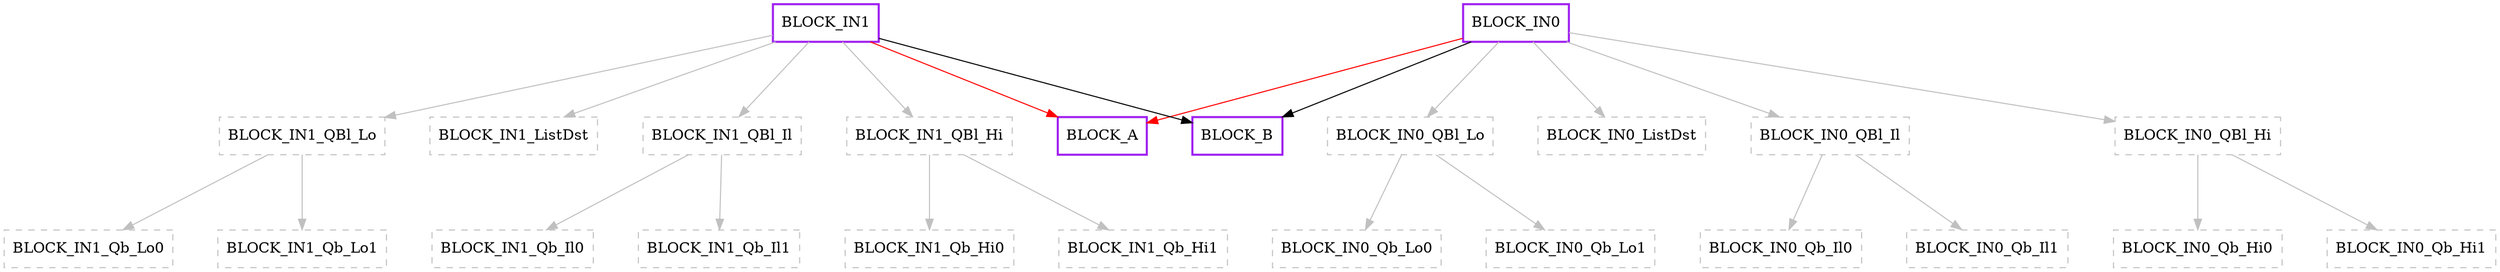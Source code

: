 digraph G {
graph [root="Demo",rankdir   = TB, nodesep           = 0.6, mindist     = 1.0, ranksep = 1.0, overlap = false]
node [style     = "filled", fillcolor = "white", color = "black"]
BLOCK_A[pos="-72,0" cpu="0", flags="0x0000a007", type="block", tperiod="100000000", pattern="A", patentry="true", patexit="true", beamproc="undefined", bpentry="false", bpexit="false", qlo="false", qhi="false", qil="false", shape     = "rectangle", fillcolor = "white", penwidth=2, color = "darkorange3", penwidth=2, color = "purple"];
BLOCK_B[pos="72,0" cpu="0", flags="0x0000a007", type="block", tperiod="100000000", pattern="B", patentry="true", patexit="true", beamproc="undefined", bpentry="false", bpexit="false", qlo="false", qhi="false", qil="false", shape     = "rectangle", fillcolor = "white", penwidth=2, color = "darkorange3", penwidth=2, color = "purple"];
BLOCK_IN0[pos="0,144" cpu="0", flags="0x0070a007", type="block", tperiod="100000000", pattern="IN0", patentry="true", patexit="true", beamproc="undefined", bpentry="false", bpexit="false", qlo="true", qhi="true", qil="true", shape     = "rectangle", fillcolor = "white", penwidth=2, color = "darkorange3", penwidth=2, color = "purple"];
BLOCK_IN1[pos="0,-144" cpu="0", flags="0x0070a007", type="block", tperiod="100000000", pattern="IN1", patentry="true", patexit="true", beamproc="undefined", bpentry="false", bpexit="false", qlo="true", qhi="true", qil="true", shape     = "rectangle", fillcolor = "white", penwidth=2, color = "darkorange3", penwidth=2, color = "purple"];
BLOCK_IN0_QBl_Il[pos="-144,288" cpu="0", flags="0x00000009", type="qinfo", shape     = "rectangle", color  = "gray", style  = "dashed"];
BLOCK_IN0_Qb_Il0[pos="-288,360" cpu="0", flags="0x0000000a", type="qbuf", shape     = "rectangle", color  = "gray", style  = "dashed"];
BLOCK_IN0_Qb_Il1[pos="-144,360" cpu="0", flags="0x0000000a", type="qbuf", shape     = "rectangle", color  = "gray", style  = "dashed"];
BLOCK_IN0_QBl_Hi[pos="144,288" cpu="0", flags="0x00000009", type="qinfo", shape     = "rectangle", color  = "gray", style  = "dashed"];
BLOCK_IN0_Qb_Hi0[pos="144,360" cpu="0", flags="0x0000000a", type="qbuf", shape     = "rectangle", color  = "gray", style  = "dashed"];
BLOCK_IN0_Qb_Hi1[pos="288,360" cpu="0", flags="0x0000000a", type="qbuf", shape     = "rectangle", color  = "gray", style  = "dashed"];
BLOCK_IN0_QBl_Lo[pos="144,504" cpu="0", flags="0x00000009", type="qinfo", shape     = "rectangle", color  = "gray", style  = "dashed"];
BLOCK_IN0_Qb_Lo0[pos="144,576" cpu="0", flags="0x0000000a", type="qbuf", shape     = "rectangle", color  = "gray", style  = "dashed"];
BLOCK_IN0_Qb_Lo1[pos="288,576" cpu="0", flags="0x0000000a", type="qbuf", shape     = "rectangle", color  = "gray", style  = "dashed"];
BLOCK_IN0_ListDst[pos="-144,504" cpu="0", flags="0x0000000c", type="listdst", shape     = "rectangle", color  = "gray", style  = "dashed"];
BLOCK_IN1_QBl_Il[pos="-144,-288" cpu="0", flags="0x00000009", type="qinfo", shape     = "rectangle", color  = "gray", style  = "dashed"];
BLOCK_IN1_Qb_Il0[pos="-288,-360" cpu="0", flags="0x0000000a", type="qbuf", shape     = "rectangle", color  = "gray", style  = "dashed"];
BLOCK_IN1_Qb_Il1[pos="-144,-360" cpu="0", flags="0x0000000a", type="qbuf", shape     = "rectangle", color  = "gray", style  = "dashed"];
BLOCK_IN1_QBl_Hi[pos="144,-288" cpu="0", flags="0x00000009", type="qinfo", shape     = "rectangle", color  = "gray", style  = "dashed"];
BLOCK_IN1_Qb_Hi0[pos="144,-360" cpu="0", flags="0x0000000a", type="qbuf", shape     = "rectangle", color  = "gray", style  = "dashed"];
BLOCK_IN1_Qb_Hi1[pos="288,-360" cpu="0", flags="0x0000000a", type="qbuf", shape     = "rectangle", color  = "gray", style  = "dashed"];
BLOCK_IN1_QBl_Lo[pos="144,-504" cpu="0", flags="0x00000009", type="qinfo", shape     = "rectangle", color  = "gray", style  = "dashed"];
BLOCK_IN1_Qb_Lo0[pos="144,-576" cpu="0", flags="0x0000000a", type="qbuf", shape     = "rectangle", color  = "gray", style  = "dashed"];
BLOCK_IN1_Qb_Lo1[pos="288,-576" cpu="0", flags="0x0000000a", type="qbuf", shape     = "rectangle", color  = "gray", style  = "dashed"];
BLOCK_IN1_ListDst[pos="-144,-504" cpu="0", flags="0x0000000c", type="listdst", shape     = "rectangle", color  = "gray", style  = "dashed"];
BLOCK_IN0->BLOCK_IN0_ListDst [type="listdst", color     = "gray"];
BLOCK_IN0->BLOCK_IN0_QBl_Il [type="prioil", color     = "gray"];
BLOCK_IN0->BLOCK_IN0_QBl_Hi [type="priohi", color     = "gray"];
BLOCK_IN0->BLOCK_IN0_QBl_Lo [type="priolo", color     = "gray"];
BLOCK_IN1->BLOCK_IN1_ListDst [type="listdst", color     = "gray"];
BLOCK_IN1->BLOCK_IN1_QBl_Il [type="prioil", color     = "gray"];
BLOCK_IN1->BLOCK_IN1_QBl_Hi [type="priohi", color     = "gray"];
BLOCK_IN1->BLOCK_IN1_QBl_Lo [type="priolo", color     = "gray"];
BLOCK_IN1_QBl_Il->BLOCK_IN1_Qb_Il0 [type="meta", color     = "gray"];
BLOCK_IN1_QBl_Il->BLOCK_IN1_Qb_Il1 [type="meta", color     = "gray"];
BLOCK_IN0_QBl_Il->BLOCK_IN0_Qb_Il0 [type="meta", color     = "gray"];
BLOCK_IN0_QBl_Il->BLOCK_IN0_Qb_Il1 [type="meta", color     = "gray"];
BLOCK_IN0->BLOCK_A [type="defdst", color     = "red"];
BLOCK_IN0->BLOCK_B [type="altdst", color     = "black"];
BLOCK_IN0_QBl_Hi->BLOCK_IN0_Qb_Hi0 [type="meta", color     = "gray"];
BLOCK_IN0_QBl_Hi->BLOCK_IN0_Qb_Hi1 [type="meta", color     = "gray"];
BLOCK_IN0_QBl_Lo->BLOCK_IN0_Qb_Lo0 [type="meta", color     = "gray"];
BLOCK_IN0_QBl_Lo->BLOCK_IN0_Qb_Lo1 [type="meta", color     = "gray"];
BLOCK_IN1_QBl_Hi->BLOCK_IN1_Qb_Hi0 [type="meta", color     = "gray"];
BLOCK_IN1_QBl_Hi->BLOCK_IN1_Qb_Hi1 [type="meta", color     = "gray"];
BLOCK_IN1_QBl_Lo->BLOCK_IN1_Qb_Lo0 [type="meta", color     = "gray"];
BLOCK_IN1_QBl_Lo->BLOCK_IN1_Qb_Lo1 [type="meta", color     = "gray"];
BLOCK_IN1->BLOCK_A [type="defdst", color     = "red"];
BLOCK_IN1->BLOCK_B [type="altdst", color     = "black"];
}
